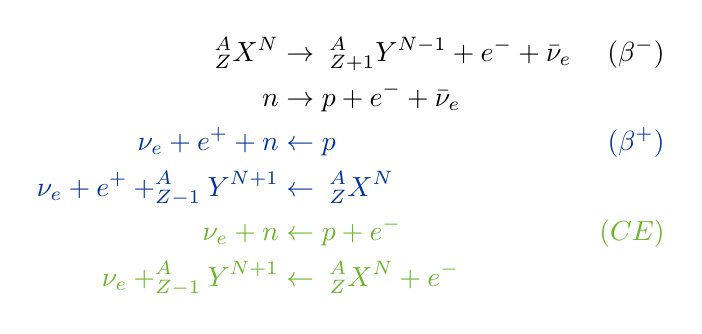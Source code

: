 \begin{tikzpicture}[y=-1cm]
  \sf
  \definecolor{red}{RGB}{221,42,43}
  \definecolor{green}{RGB}{105,182,40}
  \definecolor{blue}{RGB}{0,51,153}
  \definecolor{orange}{RGB}{192,128,64}

  \path (0, 0) node[] {$\begin{aligned}
      ^A_ZX^N &\to\; ^A_{Z+1}Y^{N-1} + e^- + \bar{\nu}_e& (\beta^-)\\
      n &\to p + e^- + \bar{\nu}_e \\
      \color{blue}\nu_e+e^++n&\color{blue}\gets p &\color{blue}(\beta^+)\\
      \color{blue}\nu_e+e^++^A_{Z-1}Y^{N+1} &\color{blue}\gets\; ^A_{Z}X^{N}\\
      \color{green}\nu_e+n& \color{green}\gets p + e^-& \color{green}(CE)\\
       \color{green}\nu_e+^A_{Z-1}Y^{N+1} &\color{green}\gets\; ^A_{Z}X^{N} + e^-\\
    \end{aligned}$};

\end{tikzpicture}
